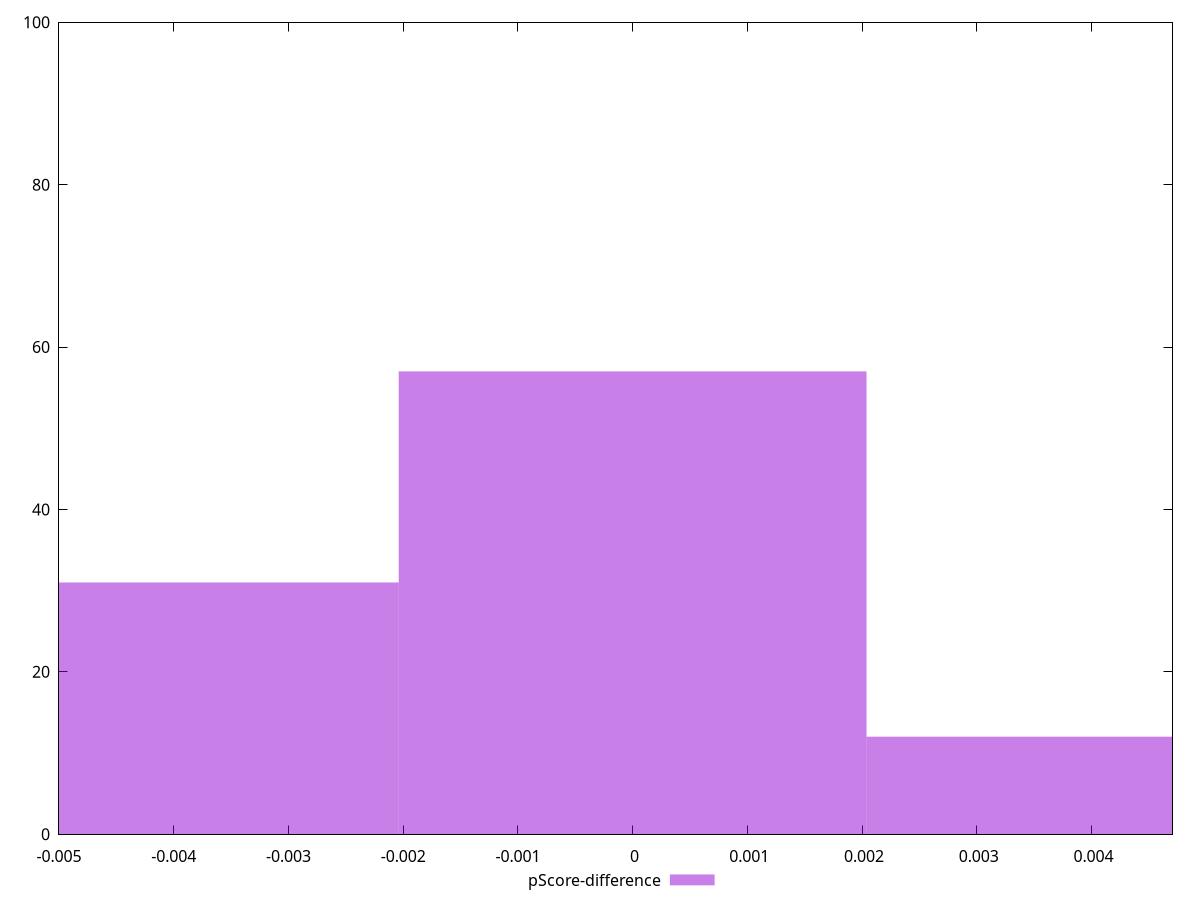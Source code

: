 reset

$pScoreDifference <<EOF
-0.004077657894677081 31
0 57
0.004077657894677081 12
EOF

set key outside below
set boxwidth 0.004077657894677081
set xrange [-0.0050000000000000044:0.004705882352941171]
set yrange [0:100]
set trange [0:100]
set style fill transparent solid 0.5 noborder
set terminal svg size 640, 490 enhanced background rgb 'white'
set output "reprap/offscreen-images/samples/pages+cached/pScore-difference/histogram.svg"

plot $pScoreDifference title "pScore-difference" with boxes

reset
